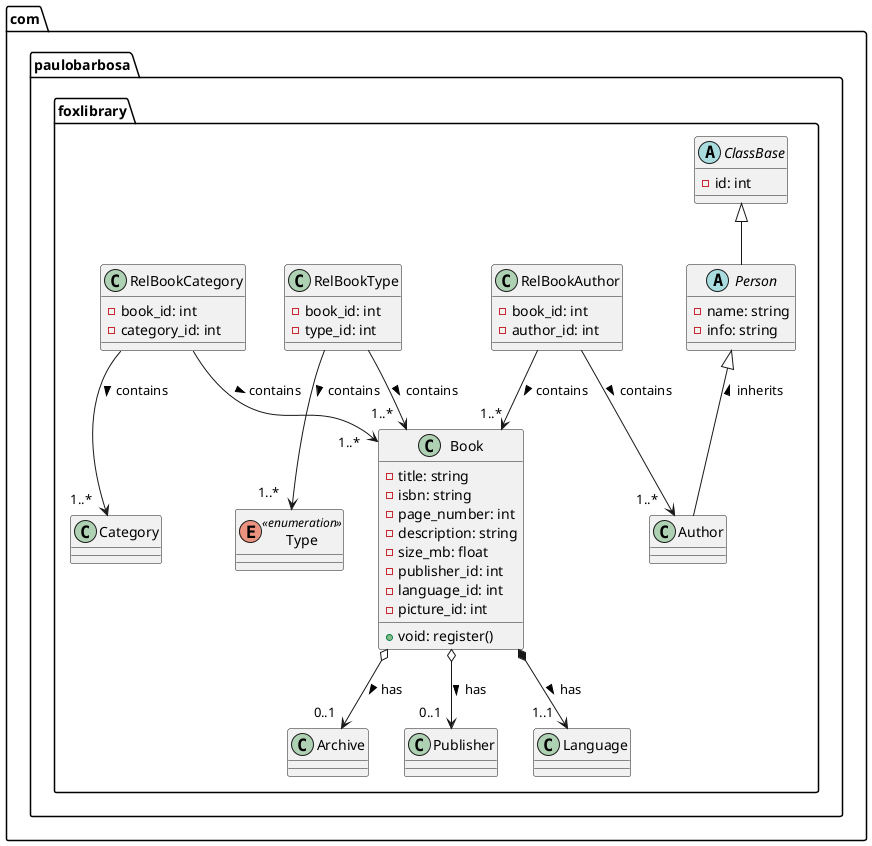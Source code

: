 @startuml

package com.paulobarbosa.foxlibrary {

abstract class ClassBase{
- id: int
}

abstract class Person{
- name: string
- info: string
}


 class Archive{
}

 class Publisher{
}

 class Category{
}

 class Language{
}

enum Type <<enumeration>>{
}

 class Book {
 - title: string
 - isbn: string
 - page_number: int
 - description: string
 - size_mb: float
 - publisher_id: int
 - language_id: int
 - picture_id: int
 + void: register()
}

class RelBookType{
- book_id: int
- type_id: int
}

class RelBookAuthor{
- book_id: int
- author_id: int
}

class RelBookCategory{
- book_id: int
- category_id: int
}


ClassBase <|-- Person
'ClassBase <|-- Archive
'ClassBase <|-- Publisher
'ClassBase <|-- Category
'ClassBase <|-- Language

Person <|-- Author : "< inherits "


Book  *--> " 1..1  " Language : " has >"
Book  o--> " 0..1  " Publisher : " has >"
Book  o--> " 0..1  " Archive : " has >"

RelBookType -down-> "1..*   " Book : " contains >"
RelBookType -down-> "1..*   " Type : " contains >"

RelBookAuthor -down-> "1..* " Book : " contains >"
RelBookAuthor -down-> "1..*   " Author : " contains >"

RelBookCategory -down-> "1..*   " Book : " contains >"
RelBookCategory -down-> "1..*   " Category : " contains >"



}



@enduml